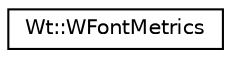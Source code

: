 digraph "Graphical Class Hierarchy"
{
 // LATEX_PDF_SIZE
  edge [fontname="Helvetica",fontsize="10",labelfontname="Helvetica",labelfontsize="10"];
  node [fontname="Helvetica",fontsize="10",shape=record];
  rankdir="LR";
  Node0 [label="Wt::WFontMetrics",height=0.2,width=0.4,color="black", fillcolor="white", style="filled",URL="$classWt_1_1WFontMetrics.html",tooltip="A value class that describes font metrics for a font."];
}
